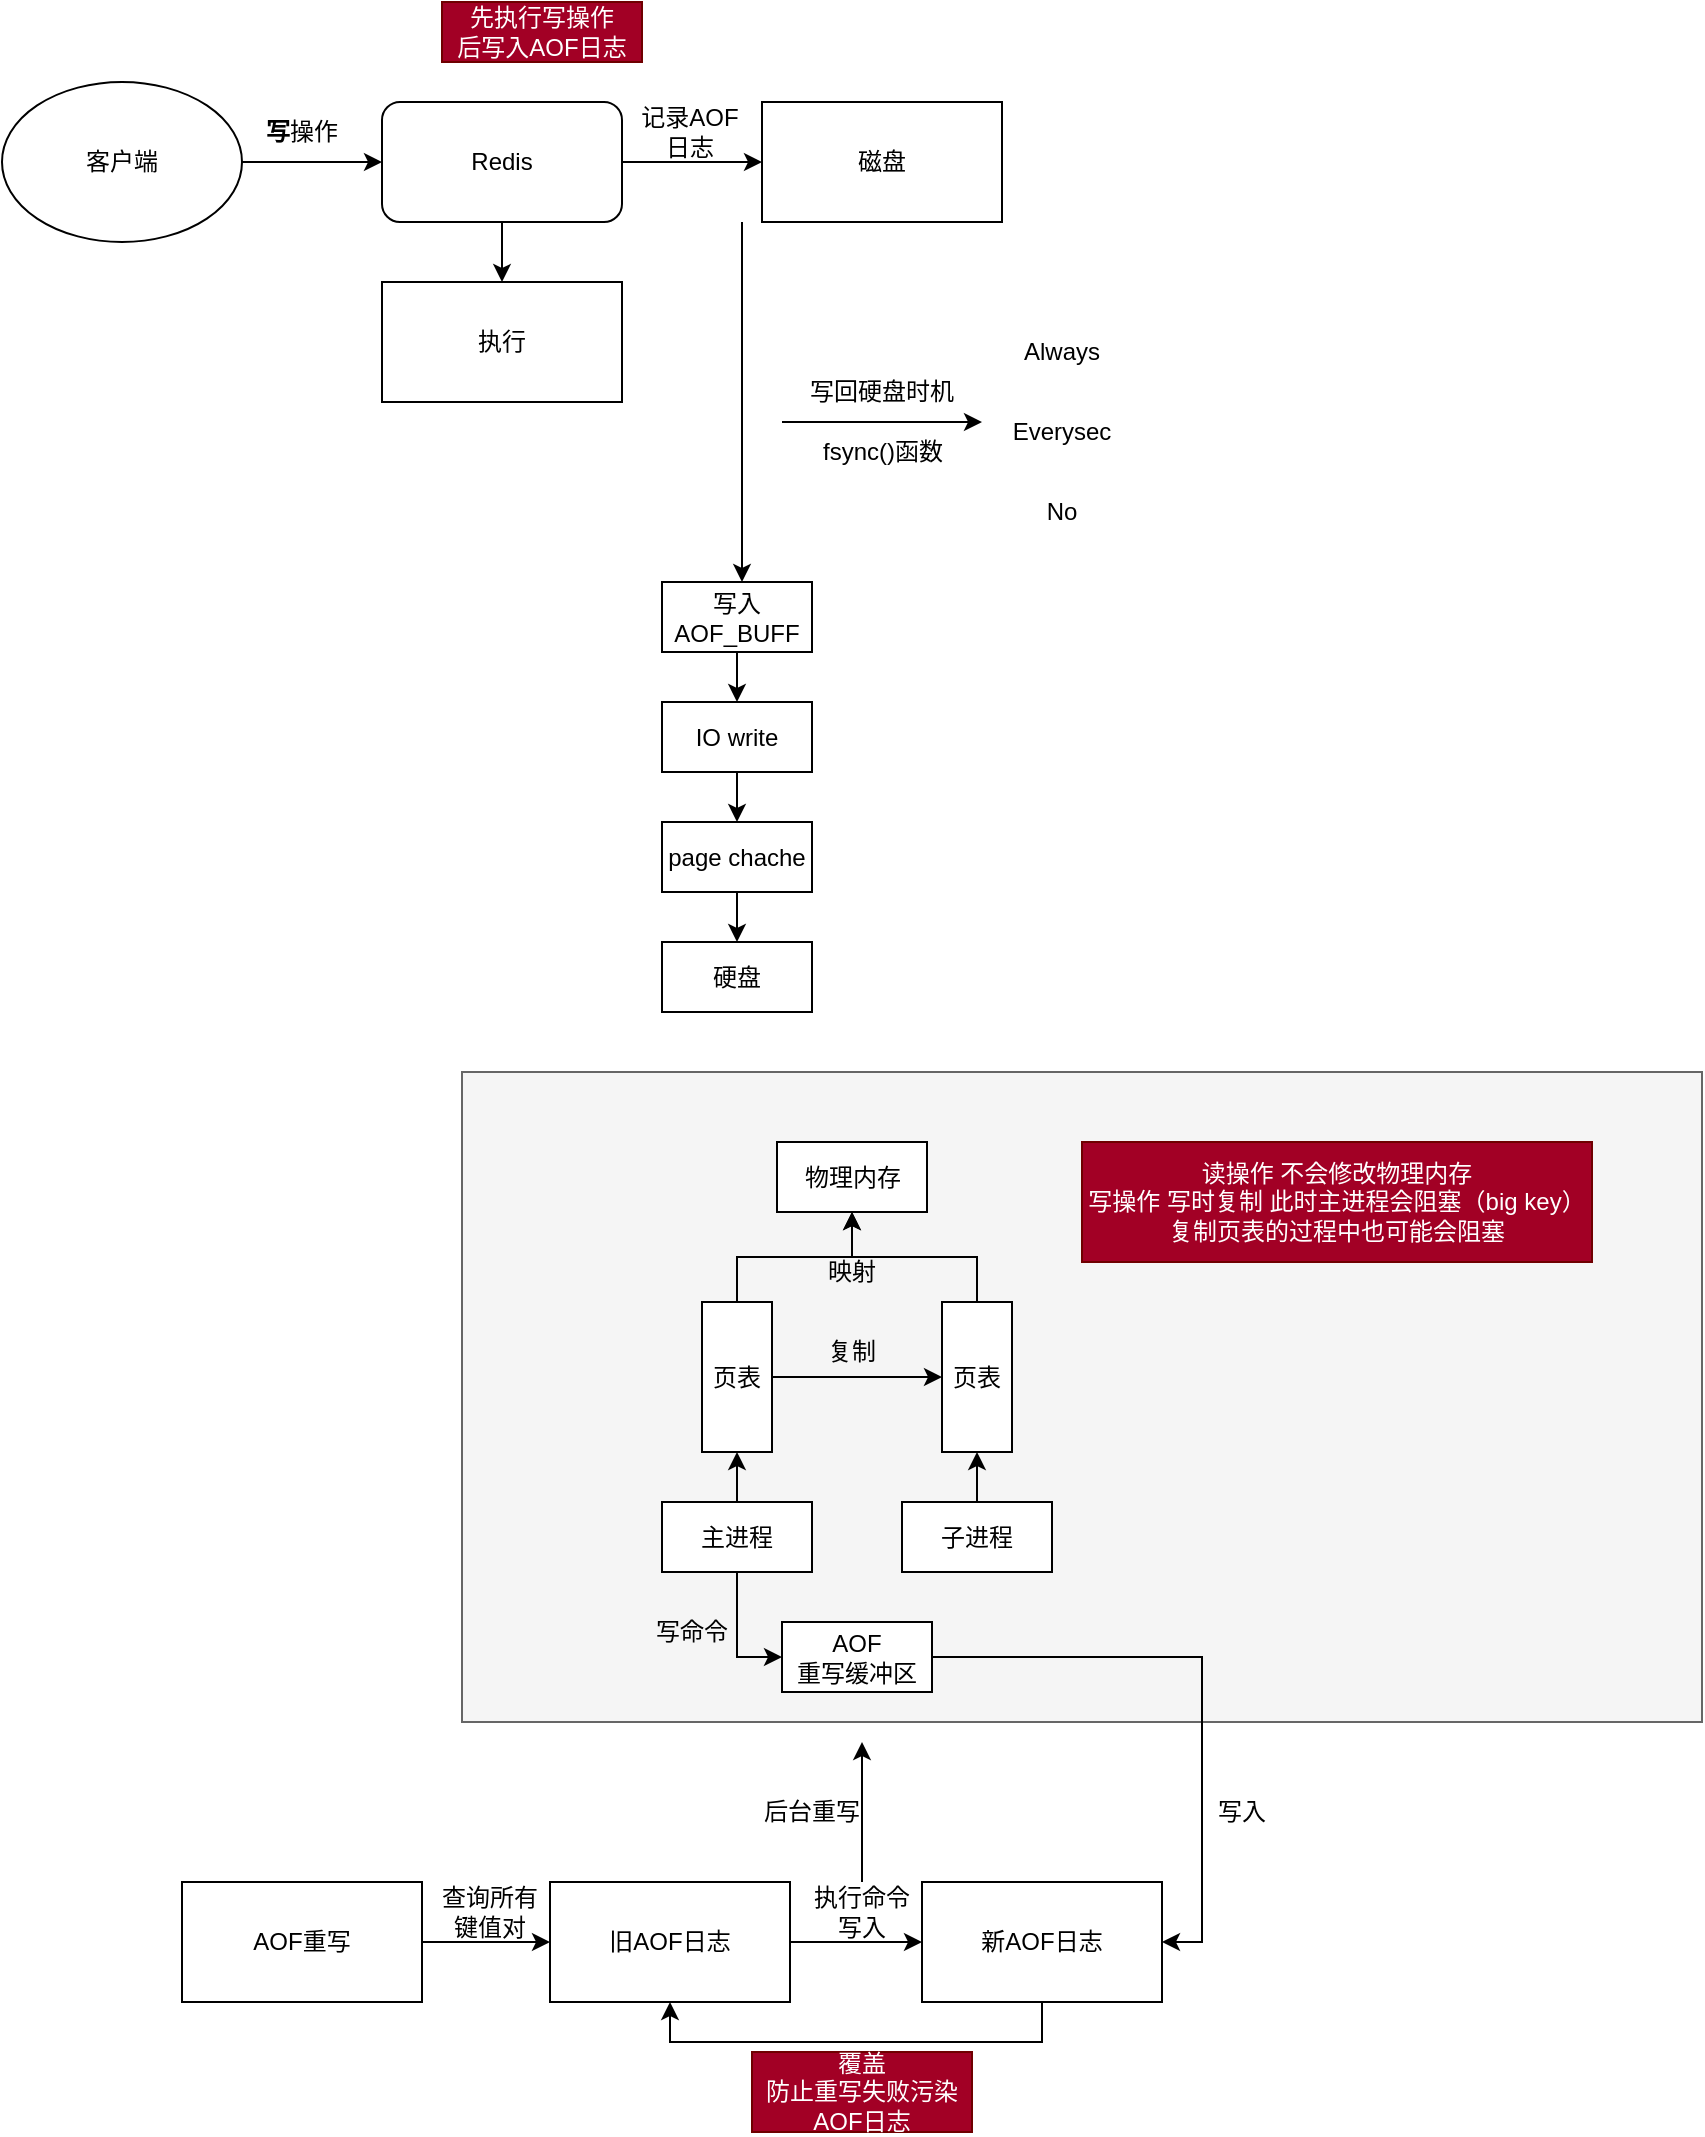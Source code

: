 <mxfile version="23.1.5" type="github">
  <diagram name="第 1 页" id="U4x5V9vwb2vYjmaB4y8I">
    <mxGraphModel dx="977" dy="529" grid="1" gridSize="10" guides="1" tooltips="1" connect="1" arrows="1" fold="1" page="1" pageScale="1" pageWidth="827" pageHeight="1169" math="0" shadow="0">
      <root>
        <mxCell id="0" />
        <mxCell id="1" parent="0" />
        <mxCell id="mOiScpPOXfzGBiVr8EKE-59" value="" style="rounded=0;whiteSpace=wrap;html=1;fillColor=#f5f5f5;fontColor=#333333;strokeColor=#666666;" vertex="1" parent="1">
          <mxGeometry x="300" y="565" width="620" height="325" as="geometry" />
        </mxCell>
        <mxCell id="mOiScpPOXfzGBiVr8EKE-2" value="磁盘" style="rounded=0;whiteSpace=wrap;html=1;" vertex="1" parent="1">
          <mxGeometry x="450" y="80" width="120" height="60" as="geometry" />
        </mxCell>
        <mxCell id="mOiScpPOXfzGBiVr8EKE-5" style="edgeStyle=orthogonalEdgeStyle;rounded=0;orthogonalLoop=1;jettySize=auto;html=1;exitX=1;exitY=0.5;exitDx=0;exitDy=0;entryX=0;entryY=0.5;entryDx=0;entryDy=0;" edge="1" parent="1" source="mOiScpPOXfzGBiVr8EKE-3" target="mOiScpPOXfzGBiVr8EKE-4">
          <mxGeometry relative="1" as="geometry" />
        </mxCell>
        <mxCell id="mOiScpPOXfzGBiVr8EKE-3" value="客户端" style="ellipse;whiteSpace=wrap;html=1;" vertex="1" parent="1">
          <mxGeometry x="70" y="70" width="120" height="80" as="geometry" />
        </mxCell>
        <mxCell id="mOiScpPOXfzGBiVr8EKE-8" style="edgeStyle=orthogonalEdgeStyle;rounded=0;orthogonalLoop=1;jettySize=auto;html=1;exitX=0.5;exitY=1;exitDx=0;exitDy=0;entryX=0.5;entryY=0;entryDx=0;entryDy=0;" edge="1" parent="1" source="mOiScpPOXfzGBiVr8EKE-4" target="mOiScpPOXfzGBiVr8EKE-7">
          <mxGeometry relative="1" as="geometry" />
        </mxCell>
        <mxCell id="mOiScpPOXfzGBiVr8EKE-9" style="edgeStyle=orthogonalEdgeStyle;rounded=0;orthogonalLoop=1;jettySize=auto;html=1;exitX=1;exitY=0.5;exitDx=0;exitDy=0;" edge="1" parent="1" source="mOiScpPOXfzGBiVr8EKE-4" target="mOiScpPOXfzGBiVr8EKE-2">
          <mxGeometry relative="1" as="geometry" />
        </mxCell>
        <mxCell id="mOiScpPOXfzGBiVr8EKE-4" value="Redis" style="rounded=1;whiteSpace=wrap;html=1;" vertex="1" parent="1">
          <mxGeometry x="260" y="80" width="120" height="60" as="geometry" />
        </mxCell>
        <mxCell id="mOiScpPOXfzGBiVr8EKE-6" value="&lt;b&gt;写&lt;/b&gt;操作" style="text;html=1;align=center;verticalAlign=middle;whiteSpace=wrap;rounded=0;" vertex="1" parent="1">
          <mxGeometry x="190" y="80" width="60" height="30" as="geometry" />
        </mxCell>
        <mxCell id="mOiScpPOXfzGBiVr8EKE-7" value="执行" style="rounded=0;whiteSpace=wrap;html=1;" vertex="1" parent="1">
          <mxGeometry x="260" y="170" width="120" height="60" as="geometry" />
        </mxCell>
        <mxCell id="mOiScpPOXfzGBiVr8EKE-10" value="记录AOF日志" style="text;html=1;align=center;verticalAlign=middle;whiteSpace=wrap;rounded=0;" vertex="1" parent="1">
          <mxGeometry x="384" y="80" width="60" height="30" as="geometry" />
        </mxCell>
        <mxCell id="mOiScpPOXfzGBiVr8EKE-11" value="先执行写操作&lt;br&gt;后写入AOF日志" style="text;html=1;align=center;verticalAlign=middle;whiteSpace=wrap;rounded=0;fillColor=#a20025;fontColor=#ffffff;strokeColor=#6F0000;" vertex="1" parent="1">
          <mxGeometry x="290" y="30" width="100" height="30" as="geometry" />
        </mxCell>
        <mxCell id="mOiScpPOXfzGBiVr8EKE-12" value="" style="endArrow=classic;html=1;rounded=0;" edge="1" parent="1">
          <mxGeometry width="50" height="50" relative="1" as="geometry">
            <mxPoint x="440" y="140" as="sourcePoint" />
            <mxPoint x="440" y="320" as="targetPoint" />
          </mxGeometry>
        </mxCell>
        <mxCell id="mOiScpPOXfzGBiVr8EKE-16" style="edgeStyle=orthogonalEdgeStyle;rounded=0;orthogonalLoop=1;jettySize=auto;html=1;exitX=0.5;exitY=1;exitDx=0;exitDy=0;entryX=0.5;entryY=0;entryDx=0;entryDy=0;" edge="1" parent="1" source="mOiScpPOXfzGBiVr8EKE-13" target="mOiScpPOXfzGBiVr8EKE-14">
          <mxGeometry relative="1" as="geometry" />
        </mxCell>
        <mxCell id="mOiScpPOXfzGBiVr8EKE-13" value="写入AOF_BUFF" style="rounded=0;whiteSpace=wrap;html=1;" vertex="1" parent="1">
          <mxGeometry x="400" y="320" width="75" height="35" as="geometry" />
        </mxCell>
        <mxCell id="mOiScpPOXfzGBiVr8EKE-17" style="edgeStyle=orthogonalEdgeStyle;rounded=0;orthogonalLoop=1;jettySize=auto;html=1;exitX=0.5;exitY=1;exitDx=0;exitDy=0;" edge="1" parent="1" source="mOiScpPOXfzGBiVr8EKE-14" target="mOiScpPOXfzGBiVr8EKE-15">
          <mxGeometry relative="1" as="geometry" />
        </mxCell>
        <mxCell id="mOiScpPOXfzGBiVr8EKE-14" value="IO write" style="rounded=0;whiteSpace=wrap;html=1;" vertex="1" parent="1">
          <mxGeometry x="400" y="380" width="75" height="35" as="geometry" />
        </mxCell>
        <mxCell id="mOiScpPOXfzGBiVr8EKE-19" style="edgeStyle=orthogonalEdgeStyle;rounded=0;orthogonalLoop=1;jettySize=auto;html=1;exitX=0.5;exitY=1;exitDx=0;exitDy=0;entryX=0.5;entryY=0;entryDx=0;entryDy=0;" edge="1" parent="1" source="mOiScpPOXfzGBiVr8EKE-15" target="mOiScpPOXfzGBiVr8EKE-18">
          <mxGeometry relative="1" as="geometry" />
        </mxCell>
        <mxCell id="mOiScpPOXfzGBiVr8EKE-15" value="page chache" style="rounded=0;whiteSpace=wrap;html=1;" vertex="1" parent="1">
          <mxGeometry x="400" y="440" width="75" height="35" as="geometry" />
        </mxCell>
        <mxCell id="mOiScpPOXfzGBiVr8EKE-18" value="硬盘" style="rounded=0;whiteSpace=wrap;html=1;" vertex="1" parent="1">
          <mxGeometry x="400" y="500" width="75" height="35" as="geometry" />
        </mxCell>
        <mxCell id="mOiScpPOXfzGBiVr8EKE-20" value="" style="endArrow=classic;html=1;rounded=0;" edge="1" parent="1">
          <mxGeometry width="50" height="50" relative="1" as="geometry">
            <mxPoint x="460" y="240" as="sourcePoint" />
            <mxPoint x="560" y="240" as="targetPoint" />
          </mxGeometry>
        </mxCell>
        <mxCell id="mOiScpPOXfzGBiVr8EKE-21" value="写回硬盘时机" style="text;html=1;align=center;verticalAlign=middle;whiteSpace=wrap;rounded=0;" vertex="1" parent="1">
          <mxGeometry x="465" y="210" width="90" height="30" as="geometry" />
        </mxCell>
        <mxCell id="mOiScpPOXfzGBiVr8EKE-22" value="Always" style="text;html=1;align=center;verticalAlign=middle;whiteSpace=wrap;rounded=0;" vertex="1" parent="1">
          <mxGeometry x="570" y="190" width="60" height="30" as="geometry" />
        </mxCell>
        <mxCell id="mOiScpPOXfzGBiVr8EKE-23" value="Everysec" style="text;html=1;align=center;verticalAlign=middle;whiteSpace=wrap;rounded=0;" vertex="1" parent="1">
          <mxGeometry x="570" y="230" width="60" height="30" as="geometry" />
        </mxCell>
        <mxCell id="mOiScpPOXfzGBiVr8EKE-24" value="No" style="text;html=1;align=center;verticalAlign=middle;whiteSpace=wrap;rounded=0;" vertex="1" parent="1">
          <mxGeometry x="570" y="270" width="60" height="30" as="geometry" />
        </mxCell>
        <mxCell id="mOiScpPOXfzGBiVr8EKE-25" value="fsync()函数" style="text;html=1;align=center;verticalAlign=middle;whiteSpace=wrap;rounded=0;" vertex="1" parent="1">
          <mxGeometry x="477.5" y="240" width="65" height="30" as="geometry" />
        </mxCell>
        <mxCell id="mOiScpPOXfzGBiVr8EKE-35" value="" style="group" vertex="1" connectable="0" parent="1">
          <mxGeometry x="160" y="970" width="490" height="125" as="geometry" />
        </mxCell>
        <mxCell id="mOiScpPOXfzGBiVr8EKE-26" value="AOF重写" style="rounded=0;whiteSpace=wrap;html=1;" vertex="1" parent="mOiScpPOXfzGBiVr8EKE-35">
          <mxGeometry width="120" height="60" as="geometry" />
        </mxCell>
        <mxCell id="mOiScpPOXfzGBiVr8EKE-27" value="旧AOF日志" style="rounded=0;whiteSpace=wrap;html=1;" vertex="1" parent="mOiScpPOXfzGBiVr8EKE-35">
          <mxGeometry x="184" width="120" height="60" as="geometry" />
        </mxCell>
        <mxCell id="mOiScpPOXfzGBiVr8EKE-29" style="edgeStyle=orthogonalEdgeStyle;rounded=0;orthogonalLoop=1;jettySize=auto;html=1;exitX=1;exitY=0.5;exitDx=0;exitDy=0;entryX=0;entryY=0.5;entryDx=0;entryDy=0;" edge="1" parent="mOiScpPOXfzGBiVr8EKE-35" source="mOiScpPOXfzGBiVr8EKE-26" target="mOiScpPOXfzGBiVr8EKE-27">
          <mxGeometry relative="1" as="geometry" />
        </mxCell>
        <mxCell id="mOiScpPOXfzGBiVr8EKE-33" style="edgeStyle=orthogonalEdgeStyle;rounded=0;orthogonalLoop=1;jettySize=auto;html=1;exitX=0.5;exitY=1;exitDx=0;exitDy=0;entryX=0.5;entryY=1;entryDx=0;entryDy=0;" edge="1" parent="mOiScpPOXfzGBiVr8EKE-35" source="mOiScpPOXfzGBiVr8EKE-28" target="mOiScpPOXfzGBiVr8EKE-27">
          <mxGeometry relative="1" as="geometry" />
        </mxCell>
        <mxCell id="mOiScpPOXfzGBiVr8EKE-28" value="新AOF日志" style="rounded=0;whiteSpace=wrap;html=1;" vertex="1" parent="mOiScpPOXfzGBiVr8EKE-35">
          <mxGeometry x="370" width="120" height="60" as="geometry" />
        </mxCell>
        <mxCell id="mOiScpPOXfzGBiVr8EKE-31" style="edgeStyle=orthogonalEdgeStyle;rounded=0;orthogonalLoop=1;jettySize=auto;html=1;exitX=1;exitY=0.5;exitDx=0;exitDy=0;entryX=0;entryY=0.5;entryDx=0;entryDy=0;" edge="1" parent="mOiScpPOXfzGBiVr8EKE-35" source="mOiScpPOXfzGBiVr8EKE-27" target="mOiScpPOXfzGBiVr8EKE-28">
          <mxGeometry relative="1" as="geometry" />
        </mxCell>
        <mxCell id="mOiScpPOXfzGBiVr8EKE-30" value="查询所有&lt;br&gt;键值对" style="text;html=1;align=center;verticalAlign=middle;whiteSpace=wrap;rounded=0;" vertex="1" parent="mOiScpPOXfzGBiVr8EKE-35">
          <mxGeometry x="124" width="60" height="30" as="geometry" />
        </mxCell>
        <mxCell id="mOiScpPOXfzGBiVr8EKE-32" value="执行命令&lt;br&gt;写入" style="text;html=1;align=center;verticalAlign=middle;whiteSpace=wrap;rounded=0;" vertex="1" parent="mOiScpPOXfzGBiVr8EKE-35">
          <mxGeometry x="310" width="60" height="30" as="geometry" />
        </mxCell>
        <mxCell id="mOiScpPOXfzGBiVr8EKE-34" value="覆盖&lt;br&gt;防止重写失败污染AOF日志" style="text;html=1;align=center;verticalAlign=middle;whiteSpace=wrap;rounded=0;fillColor=#a20025;fontColor=#ffffff;strokeColor=#6F0000;" vertex="1" parent="mOiScpPOXfzGBiVr8EKE-35">
          <mxGeometry x="285" y="85" width="110" height="40" as="geometry" />
        </mxCell>
        <mxCell id="mOiScpPOXfzGBiVr8EKE-36" value="" style="endArrow=classic;html=1;rounded=0;" edge="1" parent="1">
          <mxGeometry width="50" height="50" relative="1" as="geometry">
            <mxPoint x="500" y="970" as="sourcePoint" />
            <mxPoint x="500" y="900" as="targetPoint" />
          </mxGeometry>
        </mxCell>
        <mxCell id="mOiScpPOXfzGBiVr8EKE-37" value="后台重写" style="text;html=1;align=center;verticalAlign=middle;whiteSpace=wrap;rounded=0;" vertex="1" parent="1">
          <mxGeometry x="445" y="920" width="60" height="30" as="geometry" />
        </mxCell>
        <mxCell id="mOiScpPOXfzGBiVr8EKE-55" value="" style="group" vertex="1" connectable="0" parent="1">
          <mxGeometry x="400" y="600" width="195" height="215" as="geometry" />
        </mxCell>
        <mxCell id="mOiScpPOXfzGBiVr8EKE-39" value="主进程" style="rounded=0;whiteSpace=wrap;html=1;" vertex="1" parent="mOiScpPOXfzGBiVr8EKE-55">
          <mxGeometry y="180" width="75" height="35" as="geometry" />
        </mxCell>
        <mxCell id="mOiScpPOXfzGBiVr8EKE-40" value="子进程" style="rounded=0;whiteSpace=wrap;html=1;" vertex="1" parent="mOiScpPOXfzGBiVr8EKE-55">
          <mxGeometry x="120" y="180" width="75" height="35" as="geometry" />
        </mxCell>
        <mxCell id="mOiScpPOXfzGBiVr8EKE-41" value="页表" style="rounded=0;whiteSpace=wrap;html=1;direction=south;" vertex="1" parent="mOiScpPOXfzGBiVr8EKE-55">
          <mxGeometry x="20" y="80" width="35" height="75" as="geometry" />
        </mxCell>
        <mxCell id="mOiScpPOXfzGBiVr8EKE-44" style="edgeStyle=orthogonalEdgeStyle;rounded=0;orthogonalLoop=1;jettySize=auto;html=1;exitX=0.5;exitY=0;exitDx=0;exitDy=0;entryX=1;entryY=0.5;entryDx=0;entryDy=0;" edge="1" parent="mOiScpPOXfzGBiVr8EKE-55" source="mOiScpPOXfzGBiVr8EKE-39" target="mOiScpPOXfzGBiVr8EKE-41">
          <mxGeometry relative="1" as="geometry" />
        </mxCell>
        <mxCell id="mOiScpPOXfzGBiVr8EKE-42" value="页表" style="rounded=0;whiteSpace=wrap;html=1;direction=south;" vertex="1" parent="mOiScpPOXfzGBiVr8EKE-55">
          <mxGeometry x="140" y="80" width="35" height="75" as="geometry" />
        </mxCell>
        <mxCell id="mOiScpPOXfzGBiVr8EKE-47" style="edgeStyle=orthogonalEdgeStyle;rounded=0;orthogonalLoop=1;jettySize=auto;html=1;exitX=0.5;exitY=0;exitDx=0;exitDy=0;entryX=1;entryY=0.5;entryDx=0;entryDy=0;" edge="1" parent="mOiScpPOXfzGBiVr8EKE-55" source="mOiScpPOXfzGBiVr8EKE-40" target="mOiScpPOXfzGBiVr8EKE-42">
          <mxGeometry relative="1" as="geometry" />
        </mxCell>
        <mxCell id="mOiScpPOXfzGBiVr8EKE-45" style="edgeStyle=orthogonalEdgeStyle;rounded=0;orthogonalLoop=1;jettySize=auto;html=1;exitX=0.5;exitY=0;exitDx=0;exitDy=0;entryX=0.5;entryY=1;entryDx=0;entryDy=0;" edge="1" parent="mOiScpPOXfzGBiVr8EKE-55" source="mOiScpPOXfzGBiVr8EKE-41" target="mOiScpPOXfzGBiVr8EKE-42">
          <mxGeometry relative="1" as="geometry" />
        </mxCell>
        <mxCell id="mOiScpPOXfzGBiVr8EKE-43" value="物理内存" style="rounded=0;whiteSpace=wrap;html=1;" vertex="1" parent="mOiScpPOXfzGBiVr8EKE-55">
          <mxGeometry x="57.5" width="75" height="35" as="geometry" />
        </mxCell>
        <mxCell id="mOiScpPOXfzGBiVr8EKE-48" style="edgeStyle=orthogonalEdgeStyle;rounded=0;orthogonalLoop=1;jettySize=auto;html=1;exitX=0;exitY=0.5;exitDx=0;exitDy=0;entryX=0.5;entryY=1;entryDx=0;entryDy=0;" edge="1" parent="mOiScpPOXfzGBiVr8EKE-55" source="mOiScpPOXfzGBiVr8EKE-41" target="mOiScpPOXfzGBiVr8EKE-43">
          <mxGeometry relative="1" as="geometry" />
        </mxCell>
        <mxCell id="mOiScpPOXfzGBiVr8EKE-51" style="edgeStyle=orthogonalEdgeStyle;rounded=0;orthogonalLoop=1;jettySize=auto;html=1;exitX=0;exitY=0.5;exitDx=0;exitDy=0;entryX=0.5;entryY=1;entryDx=0;entryDy=0;" edge="1" parent="mOiScpPOXfzGBiVr8EKE-55" source="mOiScpPOXfzGBiVr8EKE-42" target="mOiScpPOXfzGBiVr8EKE-43">
          <mxGeometry relative="1" as="geometry" />
        </mxCell>
        <mxCell id="mOiScpPOXfzGBiVr8EKE-46" value="复制" style="text;html=1;align=center;verticalAlign=middle;whiteSpace=wrap;rounded=0;" vertex="1" parent="mOiScpPOXfzGBiVr8EKE-55">
          <mxGeometry x="65" y="90" width="60" height="30" as="geometry" />
        </mxCell>
        <mxCell id="mOiScpPOXfzGBiVr8EKE-52" value="映射" style="text;html=1;align=center;verticalAlign=middle;whiteSpace=wrap;rounded=0;" vertex="1" parent="mOiScpPOXfzGBiVr8EKE-55">
          <mxGeometry x="65" y="50" width="60" height="30" as="geometry" />
        </mxCell>
        <mxCell id="mOiScpPOXfzGBiVr8EKE-53" value="读操作 不会修改物理内存&lt;br&gt;写操作 写时复制 此时主进程会阻塞（big key）&lt;br&gt;复制页表的过程中也可能会阻塞" style="text;html=1;align=center;verticalAlign=middle;whiteSpace=wrap;rounded=0;fillColor=#a20025;fontColor=#ffffff;strokeColor=#6F0000;" vertex="1" parent="1">
          <mxGeometry x="610" y="600" width="255" height="60" as="geometry" />
        </mxCell>
        <mxCell id="mOiScpPOXfzGBiVr8EKE-60" style="edgeStyle=orthogonalEdgeStyle;rounded=0;orthogonalLoop=1;jettySize=auto;html=1;exitX=1;exitY=0.5;exitDx=0;exitDy=0;entryX=1;entryY=0.5;entryDx=0;entryDy=0;" edge="1" parent="1" source="mOiScpPOXfzGBiVr8EKE-54" target="mOiScpPOXfzGBiVr8EKE-28">
          <mxGeometry relative="1" as="geometry" />
        </mxCell>
        <mxCell id="mOiScpPOXfzGBiVr8EKE-54" value="AOF&lt;br&gt;重写缓冲区" style="rounded=0;whiteSpace=wrap;html=1;" vertex="1" parent="1">
          <mxGeometry x="460" y="840" width="75" height="35" as="geometry" />
        </mxCell>
        <mxCell id="mOiScpPOXfzGBiVr8EKE-56" style="edgeStyle=orthogonalEdgeStyle;rounded=0;orthogonalLoop=1;jettySize=auto;html=1;exitX=0.5;exitY=1;exitDx=0;exitDy=0;entryX=0;entryY=0.5;entryDx=0;entryDy=0;" edge="1" parent="1" source="mOiScpPOXfzGBiVr8EKE-39" target="mOiScpPOXfzGBiVr8EKE-54">
          <mxGeometry relative="1" as="geometry">
            <mxPoint x="437.286" y="830" as="targetPoint" />
          </mxGeometry>
        </mxCell>
        <mxCell id="mOiScpPOXfzGBiVr8EKE-57" value="写命令" style="text;html=1;align=center;verticalAlign=middle;whiteSpace=wrap;rounded=0;" vertex="1" parent="1">
          <mxGeometry x="385" y="830" width="60" height="30" as="geometry" />
        </mxCell>
        <mxCell id="mOiScpPOXfzGBiVr8EKE-61" value="写入" style="text;html=1;align=center;verticalAlign=middle;whiteSpace=wrap;rounded=0;" vertex="1" parent="1">
          <mxGeometry x="660" y="920" width="60" height="30" as="geometry" />
        </mxCell>
      </root>
    </mxGraphModel>
  </diagram>
</mxfile>
